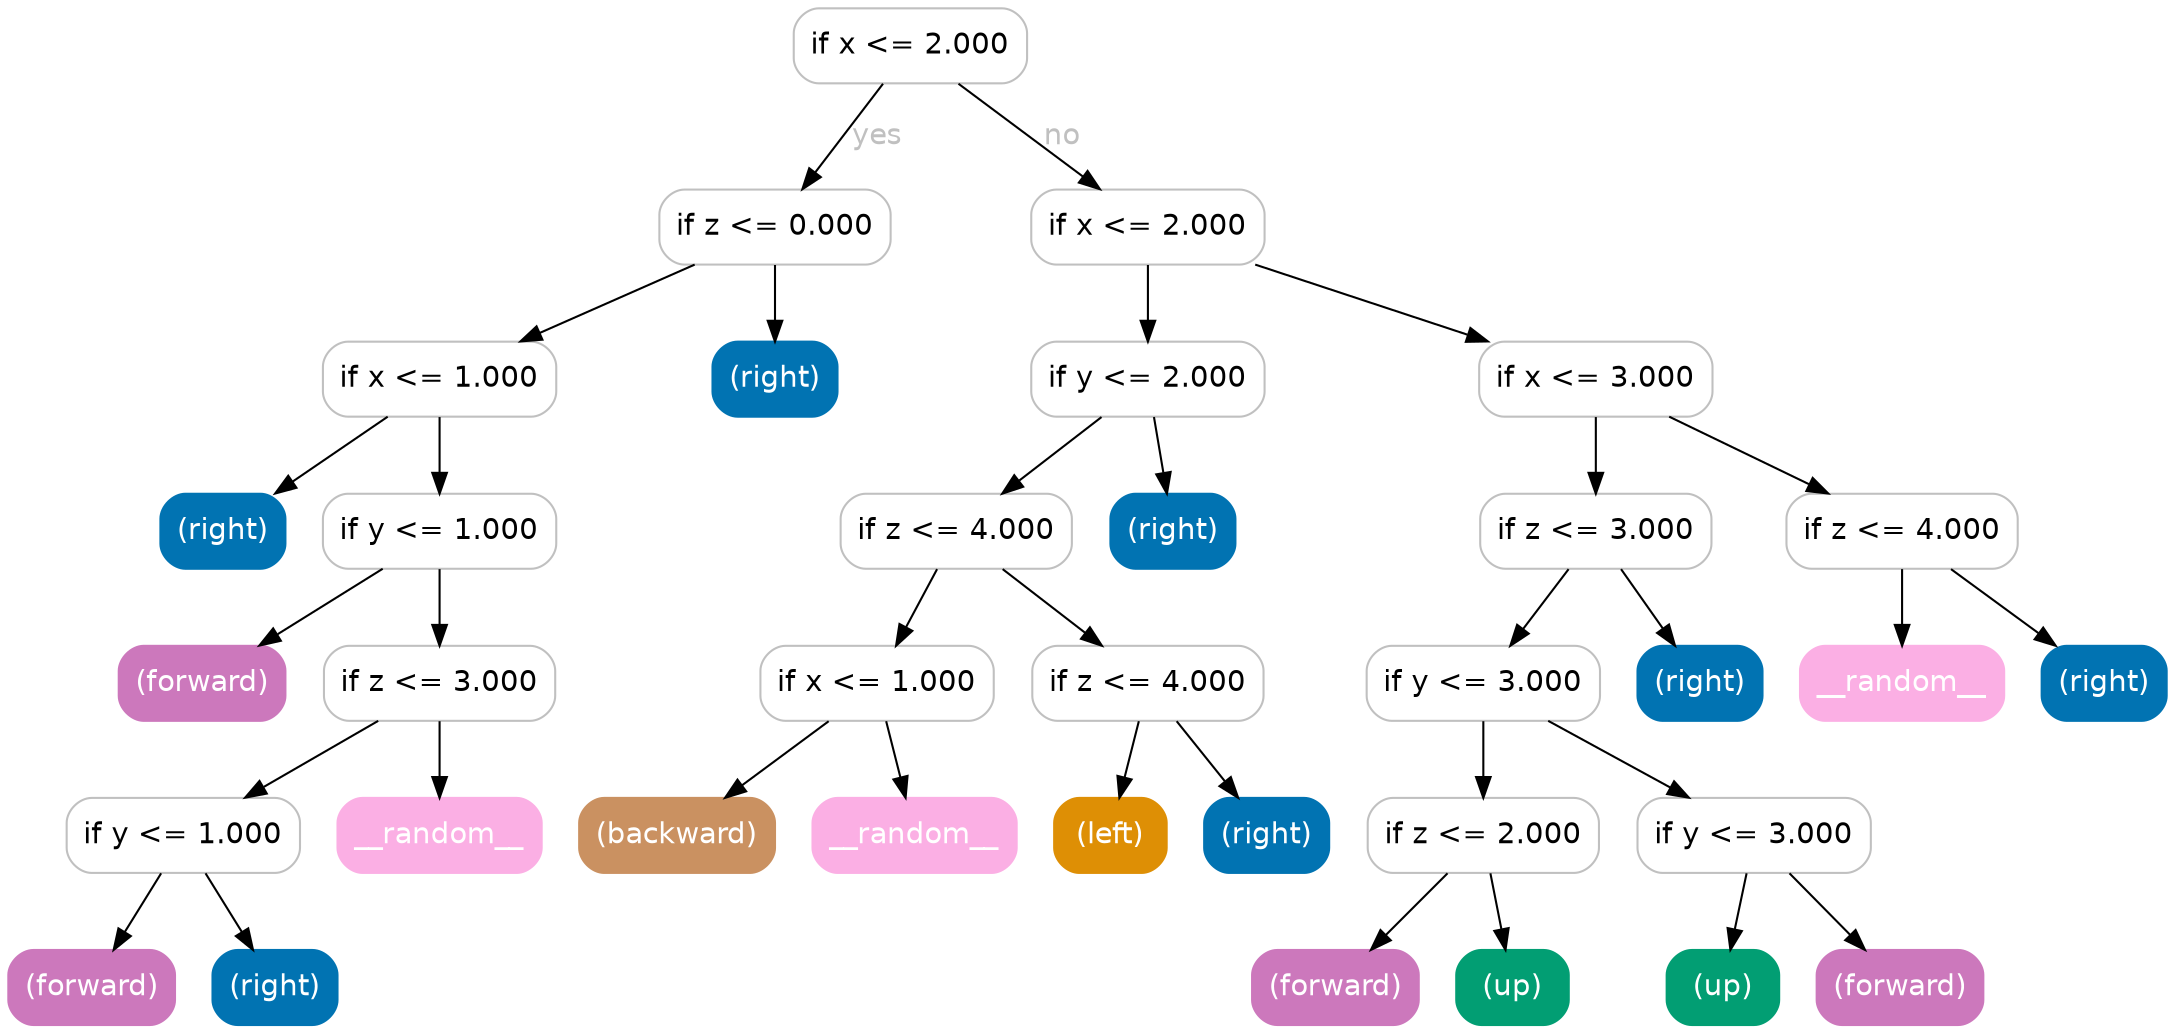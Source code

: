 digraph Tree {
	graph [bb="0,0,1036,488"];
	node [color=gray,
		fillcolor=white,
		fontname=helvetica,
		label="\N",
		shape=box,
		style="filled, rounded"
	];
	edge [fontname=helvetica];
	0	[height=0.5,
		label="if x <= 2.000",
		pos="433,470",
		width=1.5556];
	1	[height=0.5,
		label="if z <= 0.000",
		pos="368,383",
		width=1.5417];
	0 -> 1	[fontcolor=gray,
		label=yes,
		lp="417.5,426.5",
		pos="e,381.13,401.18 419.85,451.8 410.51,439.59 397.82,422.99 387.33,409.28"];
	12	[height=0.5,
		label="if x <= 2.000",
		pos="547,383",
		width=1.5556];
	0 -> 12	[fontcolor=gray,
		label=no,
		lp="506,426.5",
		pos="e,523.96,401.18 456.07,451.8 473.3,438.95 497.03,421.26 515.93,407.17"];
	2	[height=0.5,
		label="if x <= 1.000",
		pos="207,310",
		width=1.5556];
	1 -> 2	[fontcolor=gray,
		pos="e,245.81,328.11 329.44,364.99 307.1,355.14 278.78,342.66 255.01,332.17"];
	11	[color="#0173b2",
		fillcolor="#0173b2",
		fontcolor=white,
		height=0.5,
		label="(right)",
		pos="368,310",
		width=0.83333];
	1 -> 11	[fontcolor=gray,
		pos="e,368,328.03 368,364.81 368,356.79 368,347.05 368,338.07"];
	3	[color="#0173b2",
		fillcolor="#0173b2",
		fontcolor=white,
		height=0.5,
		label="(right)",
		pos="103,237",
		width=0.83333];
	2 -> 3	[fontcolor=gray,
		pos="e,128.07,255.11 182.09,291.99 168.43,282.67 151.3,270.97 136.48,260.86"];
	4	[height=0.5,
		label="if y <= 1.000",
		pos="207,237",
		width=1.5556];
	2 -> 4	[fontcolor=gray,
		pos="e,207,255.03 207,291.81 207,283.79 207,274.05 207,265.07"];
	5	[color="#cc78bc",
		fillcolor="#cc78bc",
		fontcolor=white,
		height=0.5,
		label="(forward)",
		pos="93,164",
		width=1.1111];
	4 -> 5	[fontcolor=gray,
		pos="e,120.48,182.11 179.69,218.99 164.58,209.58 145.59,197.76 129.25,187.57"];
	6	[height=0.5,
		label="if z <= 3.000",
		pos="207,164",
		width=1.5417];
	4 -> 6	[fontcolor=gray,
		pos="e,207,182.03 207,218.81 207,210.79 207,201.05 207,192.07"];
	7	[height=0.5,
		label="if y <= 1.000",
		pos="84,91",
		width=1.5556];
	6 -> 7	[fontcolor=gray,
		pos="e,113.65,109.11 177.54,145.99 161.08,136.49 140.37,124.54 122.62,114.29"];
	10	[color="#fbafe4",
		fillcolor="#fbafe4",
		fontcolor=white,
		height=0.5,
		label=__random__,
		pos="207,91",
		width=1.3611];
	6 -> 10	[fontcolor=gray,
		pos="e,207,109.03 207,145.81 207,137.79 207,128.05 207,119.07"];
	8	[color="#cc78bc",
		fillcolor="#cc78bc",
		fontcolor=white,
		height=0.5,
		label="(forward)",
		pos="40,18",
		width=1.1111];
	7 -> 8	[fontcolor=gray,
		pos="e,50.553,36.029 73.349,72.813 68.106,64.353 61.68,53.984 55.873,44.612"];
	9	[color="#0173b2",
		fillcolor="#0173b2",
		fontcolor=white,
		height=0.5,
		label="(right)",
		pos="128,18",
		width=0.83333];
	7 -> 9	[fontcolor=gray,
		pos="e,117.45,36.029 94.651,72.813 99.894,64.353 106.32,53.984 112.13,44.612"];
	13	[height=0.5,
		label="if y <= 2.000",
		pos="547,310",
		width=1.5556];
	12 -> 13	[fontcolor=gray,
		pos="e,547,328.03 547,364.81 547,356.79 547,347.05 547,338.07"];
	22	[height=0.5,
		label="if x <= 3.000",
		pos="762,310",
		width=1.5556];
	12 -> 22	[fontcolor=gray,
		pos="e,710.18,328.11 598.5,364.99 629.12,354.88 668.16,341.99 700.4,331.34"];
	14	[height=0.5,
		label="if z <= 4.000",
		pos="455,237",
		width=1.5417];
	13 -> 14	[fontcolor=gray,
		pos="e,477.07,255.03 524.73,291.81 512.86,282.66 498.1,271.26 485.21,261.32"];
	21	[color="#0173b2",
		fillcolor="#0173b2",
		fontcolor=white,
		height=0.5,
		label="(right)",
		pos="559,237",
		width=0.83333];
	13 -> 21	[fontcolor=gray,
		pos="e,556.12,255.03 549.9,291.81 551.26,283.79 552.91,274.05 554.42,265.07"];
	15	[height=0.5,
		label="if x <= 1.000",
		pos="417,164",
		width=1.5556];
	14 -> 15	[fontcolor=gray,
		pos="e,426.11,182.03 445.8,218.81 441.32,210.44 435.84,200.2 430.86,190.9"];
	18	[height=0.5,
		label="if z <= 4.000",
		pos="547,164",
		width=1.5417];
	14 -> 18	[fontcolor=gray,
		pos="e,524.93,182.03 477.27,218.81 489.14,209.66 503.9,198.26 516.79,188.32"];
	16	[color="#ca9161",
		fillcolor="#ca9161",
		fontcolor=white,
		height=0.5,
		label="(backward)",
		pos="321,91",
		width=1.3056];
	15 -> 16	[fontcolor=gray,
		pos="e,344.02,109.03 393.76,145.81 381.26,136.57 365.68,125.04 352.14,115.03"];
	17	[color="#fbafe4",
		fillcolor="#fbafe4",
		fontcolor=white,
		height=0.5,
		label=__random__,
		pos="435,91",
		width=1.3611];
	15 -> 17	[fontcolor=gray,
		pos="e,430.68,109.03 421.36,145.81 423.41,137.7 425.91,127.84 428.21,118.78"];
	19	[color="#de8f05",
		fillcolor="#de8f05",
		fontcolor=white,
		height=0.5,
		label="(left)",
		pos="529,91",
		width=0.75];
	18 -> 19	[fontcolor=gray,
		pos="e,533.32,109.03 542.64,145.81 540.59,137.7 538.09,127.84 535.79,118.78"];
	20	[color="#0173b2",
		fillcolor="#0173b2",
		fontcolor=white,
		height=0.5,
		label="(right)",
		pos="604,91",
		width=0.83333];
	18 -> 20	[fontcolor=gray,
		pos="e,590.33,109.03 560.8,145.81 567.73,137.18 576.26,126.56 583.9,117.03"];
	23	[height=0.5,
		label="if z <= 3.000",
		pos="762,237",
		width=1.5417];
	22 -> 23	[fontcolor=gray,
		pos="e,762,255.03 762,291.81 762,283.79 762,274.05 762,265.07"];
	32	[height=0.5,
		label="if z <= 4.000",
		pos="909,237",
		width=1.5417];
	22 -> 32	[fontcolor=gray,
		pos="e,873.57,255.11 797.21,291.99 817.34,282.27 842.77,269.99 864.3,259.59"];
	24	[height=0.5,
		label="if y <= 3.000",
		pos="708,164",
		width=1.5556];
	23 -> 24	[fontcolor=gray,
		pos="e,720.95,182.03 748.93,218.81 742.36,210.18 734.28,199.56 727.04,190.03"];
	31	[color="#0173b2",
		fillcolor="#0173b2",
		fontcolor=white,
		height=0.5,
		label="(right)",
		pos="812,164",
		width=0.83333];
	23 -> 31	[fontcolor=gray,
		pos="e,800.01,182.03 774.1,218.81 780.12,210.27 787.51,199.77 794.17,190.32"];
	25	[height=0.5,
		label="if z <= 2.000",
		pos="708,91",
		width=1.5417];
	24 -> 25	[fontcolor=gray,
		pos="e,708,109.03 708,145.81 708,137.79 708,128.05 708,119.07"];
	28	[height=0.5,
		label="if y <= 3.000",
		pos="838,91",
		width=1.5556];
	24 -> 28	[fontcolor=gray,
		pos="e,806.67,109.11 739.14,145.99 756.7,136.4 778.83,124.32 797.7,114.01"];
	26	[color="#cc78bc",
		fillcolor="#cc78bc",
		fontcolor=white,
		height=0.5,
		label="(forward)",
		pos="637,18",
		width=1.1111];
	25 -> 26	[fontcolor=gray,
		pos="e,654.03,36.029 690.81,72.813 681.92,63.917 670.91,52.909 661.17,43.172"];
	27	[color="#029e73",
		fillcolor="#029e73",
		fontcolor=white,
		height=0.5,
		label="(up)",
		pos="722,18",
		width=0.75];
	25 -> 27	[fontcolor=gray,
		pos="e,718.64,36.029 711.39,72.813 712.97,64.789 714.89,55.047 716.66,46.069"];
	29	[color="#029e73",
		fillcolor="#029e73",
		fontcolor=white,
		height=0.5,
		label="(up)",
		pos="823,18",
		width=0.75];
	28 -> 29	[fontcolor=gray,
		pos="e,826.6,36.029 834.37,72.813 832.67,64.789 830.62,55.047 828.72,46.069"];
	30	[color="#cc78bc",
		fillcolor="#cc78bc",
		fontcolor=white,
		height=0.5,
		label="(forward)",
		pos="908,18",
		width=1.1111];
	28 -> 30	[fontcolor=gray,
		pos="e,891.21,36.029 854.95,72.813 863.72,63.917 874.57,52.909 884.17,43.172"];
	33	[color="#fbafe4",
		fillcolor="#fbafe4",
		fontcolor=white,
		height=0.5,
		label=__random__,
		pos="909,164",
		width=1.3611];
	32 -> 33	[fontcolor=gray,
		pos="e,909,182.03 909,218.81 909,210.79 909,201.05 909,192.07"];
	34	[color="#0173b2",
		fillcolor="#0173b2",
		fontcolor=white,
		height=0.5,
		label="(right)",
		pos="1006,164",
		width=0.83333];
	32 -> 34	[fontcolor=gray,
		pos="e,982.74,182.03 932.48,218.81 945.11,209.57 960.86,198.04 974.53,188.03"];
}
